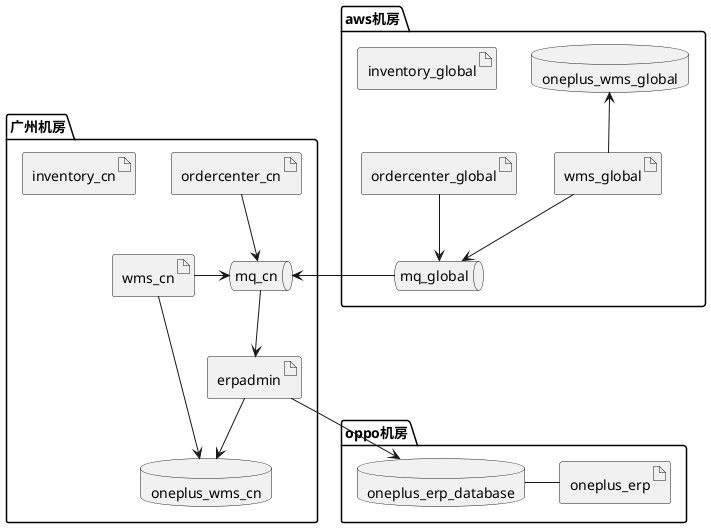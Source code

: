 @startuml

package "aws机房" {
    artifact ordercenter_global
    artifact wms_global
    artifact inventory_global
    queue mq_global
    database oneplus_wms_global

    ordercenter_global -down-> mq_global
    wms_global -down-> mq_global
    wms_global -up-> oneplus_wms_global
}

package "广州机房" {
    artifact ordercenter_cn
    artifact wms_cn
    artifact inventory_cn
    artifact erpadmin
    queue mq_cn
    database oneplus_wms_cn

    ordercenter_cn -down-> mq_cn
    wms_cn -right-> mq_cn
    wms_cn -down-> oneplus_wms_cn
    erpadmin -down-> oneplus_wms_cn
    mq_cn -down-> erpadmin
    mq_global -left-> mq_cn
}

package "oppo机房" {
    artifact oneplus_erp
    database oneplus_erp_database
    erpadmin --> oneplus_erp_database
    oneplus_erp_database -right- oneplus_erp
}

@enduml